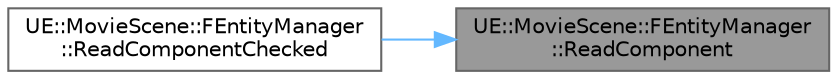 digraph "UE::MovieScene::FEntityManager::ReadComponent"
{
 // INTERACTIVE_SVG=YES
 // LATEX_PDF_SIZE
  bgcolor="transparent";
  edge [fontname=Helvetica,fontsize=10,labelfontname=Helvetica,labelfontsize=10];
  node [fontname=Helvetica,fontsize=10,shape=box,height=0.2,width=0.4];
  rankdir="RL";
  Node1 [id="Node000001",label="UE::MovieScene::FEntityManager\l::ReadComponent",height=0.2,width=0.4,color="gray40", fillcolor="grey60", style="filled", fontcolor="black",tooltip="Attempt to read a component from an entity."];
  Node1 -> Node2 [id="edge1_Node000001_Node000002",dir="back",color="steelblue1",style="solid",tooltip=" "];
  Node2 [id="Node000002",label="UE::MovieScene::FEntityManager\l::ReadComponentChecked",height=0.2,width=0.4,color="grey40", fillcolor="white", style="filled",URL="$d6/d19/classUE_1_1MovieScene_1_1FEntityManager.html#a196cd6d4a391c0c4fc20379788631534",tooltip="Read a component value from an entity that is known to exist."];
}
